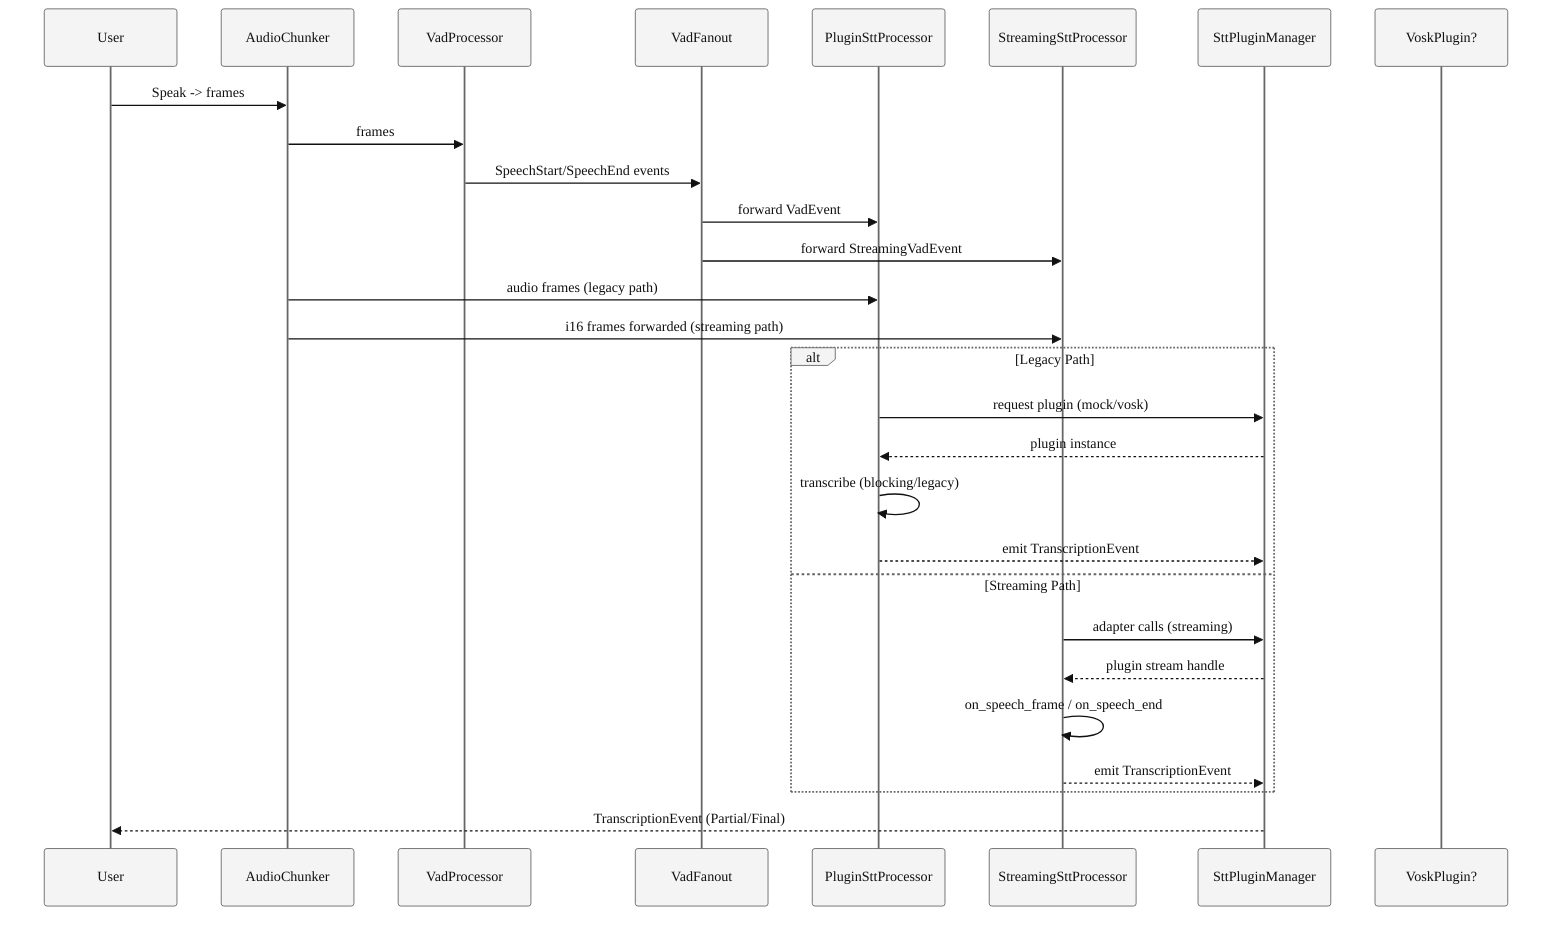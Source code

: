 %%{init: {"theme": "base","themeVariables": {"primaryColor":"#f4f4f4","primaryTextColor":"#111","primaryBorderColor":"#666","lineColor":"#666","fontFamily":"Inter, Arial, sans-serif","fontSize":"14px"},"flowchart": {"htmlLabels": false, "curve": "linear"},"accTitle": "STT Legacy vs Streaming Interaction","accDescr": "Sequence showing differences between legacy plugin-based STT and streaming STT processor."}}%%
sequenceDiagram
  participant User
  participant Audio as AudioChunker
  participant VAD as VadProcessor
  participant Fanout as VadFanout
  participant Legacy as PluginSttProcessor
  participant Streaming as StreamingSttProcessor
  participant Manager as SttPluginManager
  participant Vosk as VoskPlugin?

  User->>Audio: Speak -> frames
  Audio->>VAD: frames
  VAD->>Fanout: SpeechStart/SpeechEnd events
  Fanout->>Legacy: forward VadEvent
  Fanout->>Streaming: forward StreamingVadEvent
  Audio->>Legacy: audio frames (legacy path)
  Audio->>Streaming: i16 frames forwarded (streaming path)

  alt Legacy Path
    Legacy->>Manager: request plugin (mock/vosk)
    Manager-->>Legacy: plugin instance
    Legacy->>Legacy: transcribe (blocking/legacy)
    Legacy-->>Manager: emit TranscriptionEvent
  else Streaming Path
    Streaming->>Manager: adapter calls (streaming)
    Manager-->>Streaming: plugin stream handle
    Streaming->>Streaming: on_speech_frame / on_speech_end
    Streaming-->>Manager: emit TranscriptionEvent
  end

  Manager-->>User: TranscriptionEvent (Partial/Final)